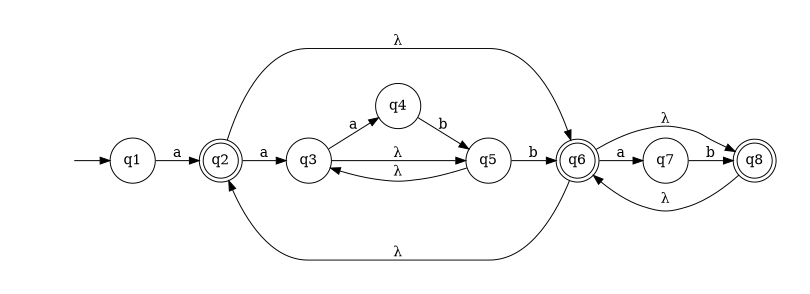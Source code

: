 digraph {
	rankdir=LR;
	margin=0.2;
	size=5;
	node [margin=0.1 shape=circle];
	q2[margin=0 shape=doublecircle];
	q6[margin=0 shape=doublecircle];
	q8[margin=0 shape=doublecircle];
	" "[color=white width=0];
	" " -> q1;
	q1 -> q2[label = "a"];
	q2 -> q3[label = "a"];
	q2 -> q6[label =<&#955;> ];
	q3 -> q4[label = "a"];
	q3 -> q5[label = <&#955;>];
	q4 -> q5[label = "b"];
	q5 -> q3[label = <&#955;>];
	q5 -> q6[label = "b"];
	q6 -> q2[label = <&#955;>];
	q6 -> q7[label = "a"]
	q6 -> q8[label = <&#955;>]
	q7 -> q8[label = "b"]
	q8 -> q6[label = <&#955;>]
}